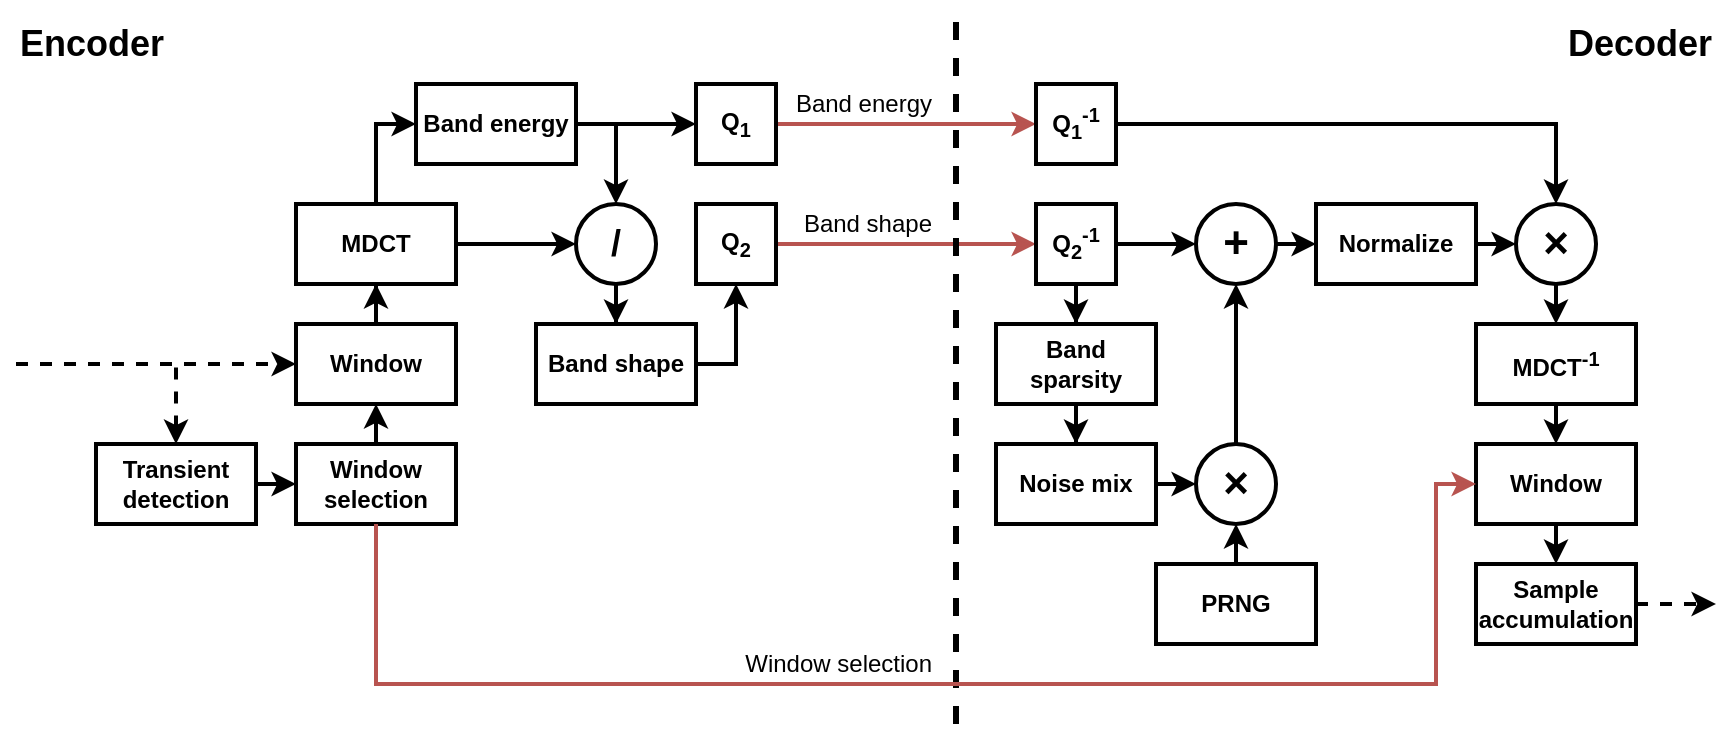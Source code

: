 <mxfile version="14.6.13" type="device"><diagram id="JtIRAwLwRn8V7LDo9LP4" name="Page-1"><mxGraphModel dx="1697" dy="977" grid="1" gridSize="10" guides="1" tooltips="1" connect="1" arrows="1" fold="1" page="1" pageScale="1" pageWidth="1100" pageHeight="850" math="0" shadow="0"><root><mxCell id="0"/><mxCell id="1" parent="0"/><mxCell id="MYtROWLwwf4_IKGEndph-27" value="" style="edgeStyle=orthogonalEdgeStyle;rounded=0;orthogonalLoop=1;jettySize=auto;html=1;fontSize=12;strokeColor=#b85450;strokeWidth=2;fillColor=#f8cecc;" parent="1" source="MYtROWLwwf4_IKGEndph-23" target="MYtROWLwwf4_IKGEndph-26" edge="1"><mxGeometry relative="1" as="geometry"/></mxCell><mxCell id="MYtROWLwwf4_IKGEndph-18" value="" style="endArrow=classic;html=1;fontSize=18;strokeColor=#b85450;strokeWidth=2;exitX=1;exitY=0.5;exitDx=0;exitDy=0;fillColor=#f8cecc;entryX=0;entryY=0.5;entryDx=0;entryDy=0;" parent="1" source="MYtROWLwwf4_IKGEndph-13" target="MYtROWLwwf4_IKGEndph-19" edge="1"><mxGeometry width="50" height="50" relative="1" as="geometry"><mxPoint x="440" y="230" as="sourcePoint"/><mxPoint x="620" y="120" as="targetPoint"/></mxGeometry></mxCell><mxCell id="MYtROWLwwf4_IKGEndph-6" value="" style="edgeStyle=orthogonalEdgeStyle;rounded=0;orthogonalLoop=1;jettySize=auto;html=1;fontStyle=1;strokeWidth=2;" parent="1" source="MYtROWLwwf4_IKGEndph-1" target="MYtROWLwwf4_IKGEndph-5" edge="1"><mxGeometry relative="1" as="geometry"/></mxCell><mxCell id="MYtROWLwwf4_IKGEndph-1" value="Window" style="rounded=0;whiteSpace=wrap;html=1;fontStyle=1;strokeWidth=2;" parent="1" vertex="1"><mxGeometry x="240" y="220" width="80" height="40" as="geometry"/></mxCell><mxCell id="MYtROWLwwf4_IKGEndph-2" value="Encoder" style="text;html=1;strokeColor=none;fillColor=none;align=left;verticalAlign=middle;whiteSpace=wrap;rounded=0;fontStyle=1;fontSize=18;" parent="1" vertex="1"><mxGeometry x="100" y="70" width="80" height="20" as="geometry"/></mxCell><mxCell id="MYtROWLwwf4_IKGEndph-3" value="Decoder" style="text;html=1;strokeColor=none;fillColor=none;align=right;verticalAlign=middle;whiteSpace=wrap;rounded=0;fontStyle=1;fontSize=18;" parent="1" vertex="1"><mxGeometry x="870" y="70" width="80" height="20" as="geometry"/></mxCell><mxCell id="MYtROWLwwf4_IKGEndph-4" value="" style="endArrow=classic;html=1;entryX=0;entryY=0.5;entryDx=0;entryDy=0;dashed=1;fontStyle=1;strokeWidth=2;" parent="1" target="MYtROWLwwf4_IKGEndph-1" edge="1"><mxGeometry width="50" height="50" relative="1" as="geometry"><mxPoint x="100" y="240" as="sourcePoint"/><mxPoint x="-40" y="60" as="targetPoint"/></mxGeometry></mxCell><mxCell id="MYtROWLwwf4_IKGEndph-8" value="" style="edgeStyle=orthogonalEdgeStyle;rounded=0;orthogonalLoop=1;jettySize=auto;html=1;entryX=0;entryY=0.5;entryDx=0;entryDy=0;fontStyle=1;strokeWidth=2;" parent="1" source="MYtROWLwwf4_IKGEndph-5" target="MYtROWLwwf4_IKGEndph-11" edge="1"><mxGeometry relative="1" as="geometry"><mxPoint x="340" y="180" as="targetPoint"/></mxGeometry></mxCell><mxCell id="MYtROWLwwf4_IKGEndph-10" value="" style="edgeStyle=orthogonalEdgeStyle;rounded=0;orthogonalLoop=1;jettySize=auto;html=1;fontStyle=1;strokeWidth=2;" parent="1" source="MYtROWLwwf4_IKGEndph-5" target="MYtROWLwwf4_IKGEndph-9" edge="1"><mxGeometry relative="1" as="geometry"><Array as="points"><mxPoint x="280" y="120"/></Array></mxGeometry></mxCell><mxCell id="MYtROWLwwf4_IKGEndph-5" value="MDCT" style="whiteSpace=wrap;html=1;rounded=0;fontStyle=1;strokeWidth=2;" parent="1" vertex="1"><mxGeometry x="240" y="160" width="80" height="40" as="geometry"/></mxCell><mxCell id="MYtROWLwwf4_IKGEndph-14" value="" style="edgeStyle=orthogonalEdgeStyle;rounded=0;orthogonalLoop=1;jettySize=auto;html=1;strokeColor=#000000;fontStyle=1;strokeWidth=2;" parent="1" source="MYtROWLwwf4_IKGEndph-9" target="MYtROWLwwf4_IKGEndph-13" edge="1"><mxGeometry relative="1" as="geometry"/></mxCell><mxCell id="MYtROWLwwf4_IKGEndph-9" value="Band energy" style="whiteSpace=wrap;html=1;rounded=0;fontStyle=1;strokeWidth=2;" parent="1" vertex="1"><mxGeometry x="300" y="100" width="80" height="40" as="geometry"/></mxCell><mxCell id="MYtROWLwwf4_IKGEndph-16" value="" style="edgeStyle=orthogonalEdgeStyle;rounded=0;orthogonalLoop=1;jettySize=auto;html=1;fontSize=16;strokeColor=#000000;strokeWidth=2;" parent="1" source="MYtROWLwwf4_IKGEndph-11" target="MYtROWLwwf4_IKGEndph-15" edge="1"><mxGeometry relative="1" as="geometry"/></mxCell><mxCell id="MYtROWLwwf4_IKGEndph-11" value="/" style="ellipse;whiteSpace=wrap;html=1;aspect=fixed;align=center;fontStyle=1;strokeWidth=2;fontSize=18;" parent="1" vertex="1"><mxGeometry x="380" y="160" width="40" height="40" as="geometry"/></mxCell><mxCell id="MYtROWLwwf4_IKGEndph-12" value="" style="endArrow=classic;html=1;exitX=1;exitY=0.5;exitDx=0;exitDy=0;entryX=0.5;entryY=0;entryDx=0;entryDy=0;rounded=0;fontStyle=1;strokeWidth=2;" parent="1" source="MYtROWLwwf4_IKGEndph-9" target="MYtROWLwwf4_IKGEndph-11" edge="1"><mxGeometry width="50" height="50" relative="1" as="geometry"><mxPoint x="460" y="260" as="sourcePoint"/><mxPoint x="510" y="210" as="targetPoint"/><Array as="points"><mxPoint x="400" y="120"/></Array></mxGeometry></mxCell><mxCell id="MYtROWLwwf4_IKGEndph-13" value="Q&lt;sub&gt;1&lt;/sub&gt;" style="whiteSpace=wrap;html=1;rounded=0;fontStyle=1;strokeWidth=2;" parent="1" vertex="1"><mxGeometry x="440" y="100" width="40" height="40" as="geometry"/></mxCell><mxCell id="MYtROWLwwf4_IKGEndph-15" value="Band shape" style="whiteSpace=wrap;html=1;fontStyle=1;strokeWidth=2;" parent="1" vertex="1"><mxGeometry x="360" y="220" width="80" height="40" as="geometry"/></mxCell><mxCell id="MYtROWLwwf4_IKGEndph-17" value="" style="endArrow=none;dashed=1;html=1;fontSize=16;strokeColor=#000000;strokeWidth=3;" parent="1" edge="1"><mxGeometry width="50" height="50" relative="1" as="geometry"><mxPoint x="570" y="420" as="sourcePoint"/><mxPoint x="570" y="60" as="targetPoint"/></mxGeometry></mxCell><mxCell id="MYtROWLwwf4_IKGEndph-19" value="Q&lt;sub&gt;1&lt;/sub&gt;&lt;sup&gt;-1&lt;/sup&gt;" style="whiteSpace=wrap;html=1;rounded=0;fontStyle=1;strokeWidth=2;" parent="1" vertex="1"><mxGeometry x="610" y="100" width="40" height="40" as="geometry"/></mxCell><mxCell id="MYtROWLwwf4_IKGEndph-20" value="Band energy" style="text;html=1;strokeColor=none;fillColor=none;align=right;verticalAlign=middle;whiteSpace=wrap;rounded=0;fontSize=12;" parent="1" vertex="1"><mxGeometry x="480" y="100" width="80" height="20" as="geometry"/></mxCell><mxCell id="MYtROWLwwf4_IKGEndph-23" value="Q&lt;sub&gt;2&lt;/sub&gt;" style="whiteSpace=wrap;html=1;fontStyle=1;strokeWidth=2;" parent="1" vertex="1"><mxGeometry x="440" y="160" width="40" height="40" as="geometry"/></mxCell><mxCell id="MYtROWLwwf4_IKGEndph-41" value="" style="edgeStyle=orthogonalEdgeStyle;rounded=0;orthogonalLoop=1;jettySize=auto;html=1;fontSize=18;strokeColor=#000000;strokeWidth=2;" parent="1" source="MYtROWLwwf4_IKGEndph-26" target="MYtROWLwwf4_IKGEndph-40" edge="1"><mxGeometry relative="1" as="geometry"/></mxCell><mxCell id="MYtROWLwwf4_IKGEndph-47" value="" style="edgeStyle=orthogonalEdgeStyle;rounded=0;orthogonalLoop=1;jettySize=auto;html=1;fontSize=18;strokeColor=#000000;strokeWidth=2;entryX=0;entryY=0.5;entryDx=0;entryDy=0;" parent="1" source="MYtROWLwwf4_IKGEndph-26" target="MYtROWLwwf4_IKGEndph-45" edge="1"><mxGeometry relative="1" as="geometry"><mxPoint x="690" y="180" as="targetPoint"/></mxGeometry></mxCell><mxCell id="MYtROWLwwf4_IKGEndph-26" value="&lt;span&gt;Q&lt;/span&gt;&lt;sub&gt;2&lt;/sub&gt;&lt;sup&gt;-1&lt;/sup&gt;" style="whiteSpace=wrap;html=1;fontStyle=1;strokeWidth=2;" parent="1" vertex="1"><mxGeometry x="610" y="160" width="40" height="40" as="geometry"/></mxCell><mxCell id="MYtROWLwwf4_IKGEndph-28" value="Band shape" style="text;html=1;strokeColor=none;fillColor=none;align=right;verticalAlign=middle;whiteSpace=wrap;rounded=0;fontSize=12;" parent="1" vertex="1"><mxGeometry x="480" y="160" width="80" height="20" as="geometry"/></mxCell><mxCell id="MYtROWLwwf4_IKGEndph-30" value="&lt;font style=&quot;font-size: 22px&quot;&gt;×&lt;/font&gt;" style="ellipse;whiteSpace=wrap;html=1;aspect=fixed;align=center;fontStyle=1;strokeWidth=2;fontSize=18;" parent="1" vertex="1"><mxGeometry x="850" y="160" width="40" height="40" as="geometry"/></mxCell><mxCell id="MYtROWLwwf4_IKGEndph-32" value="MDCT&lt;sup&gt;-1&lt;/sup&gt;" style="whiteSpace=wrap;html=1;rounded=0;fontStyle=1;strokeWidth=2;" parent="1" vertex="1"><mxGeometry x="830" y="220" width="80" height="40" as="geometry"/></mxCell><mxCell id="MYtROWLwwf4_IKGEndph-33" value="" style="endArrow=classic;html=1;fontSize=18;strokeColor=#000000;strokeWidth=2;exitX=0.5;exitY=1;exitDx=0;exitDy=0;entryX=0.5;entryY=0;entryDx=0;entryDy=0;" parent="1" source="MYtROWLwwf4_IKGEndph-30" target="MYtROWLwwf4_IKGEndph-32" edge="1"><mxGeometry width="50" height="50" relative="1" as="geometry"><mxPoint x="860" y="340" as="sourcePoint"/><mxPoint x="910" y="290" as="targetPoint"/></mxGeometry></mxCell><mxCell id="MYtROWLwwf4_IKGEndph-34" value="" style="endArrow=classic;html=1;fontSize=18;strokeColor=#000000;strokeWidth=2;exitX=1;exitY=0.5;exitDx=0;exitDy=0;entryX=0.5;entryY=0;entryDx=0;entryDy=0;rounded=0;" parent="1" source="MYtROWLwwf4_IKGEndph-19" target="MYtROWLwwf4_IKGEndph-30" edge="1"><mxGeometry width="50" height="50" relative="1" as="geometry"><mxPoint x="700" y="320" as="sourcePoint"/><mxPoint x="750" y="270" as="targetPoint"/><Array as="points"><mxPoint x="870" y="120"/></Array></mxGeometry></mxCell><mxCell id="MYtROWLwwf4_IKGEndph-35" value="Window" style="rounded=0;whiteSpace=wrap;html=1;fontStyle=1;strokeWidth=2;" parent="1" vertex="1"><mxGeometry x="830" y="280" width="80" height="40" as="geometry"/></mxCell><mxCell id="MYtROWLwwf4_IKGEndph-36" value="" style="endArrow=classic;html=1;fontSize=18;strokeColor=#000000;strokeWidth=2;exitX=0.5;exitY=1;exitDx=0;exitDy=0;entryX=0.5;entryY=0;entryDx=0;entryDy=0;" parent="1" source="MYtROWLwwf4_IKGEndph-32" target="MYtROWLwwf4_IKGEndph-35" edge="1"><mxGeometry width="50" height="50" relative="1" as="geometry"><mxPoint x="970" y="240" as="sourcePoint"/><mxPoint x="1020" y="190" as="targetPoint"/></mxGeometry></mxCell><mxCell id="MYtROWLwwf4_IKGEndph-37" value="Sample accumulation" style="rounded=0;whiteSpace=wrap;html=1;fontStyle=1;strokeWidth=2;" parent="1" vertex="1"><mxGeometry x="830" y="340" width="80" height="40" as="geometry"/></mxCell><mxCell id="MYtROWLwwf4_IKGEndph-38" value="" style="endArrow=classic;html=1;fontSize=18;strokeColor=#000000;strokeWidth=2;entryX=0.5;entryY=0;entryDx=0;entryDy=0;exitX=0.5;exitY=1;exitDx=0;exitDy=0;" parent="1" source="MYtROWLwwf4_IKGEndph-35" target="MYtROWLwwf4_IKGEndph-37" edge="1"><mxGeometry width="50" height="50" relative="1" as="geometry"><mxPoint x="910" y="300" as="sourcePoint"/><mxPoint x="1030" y="330" as="targetPoint"/></mxGeometry></mxCell><mxCell id="MYtROWLwwf4_IKGEndph-39" value="" style="endArrow=classic;html=1;fontSize=18;strokeColor=#000000;strokeWidth=2;exitX=1;exitY=0.5;exitDx=0;exitDy=0;dashed=1;" parent="1" source="MYtROWLwwf4_IKGEndph-37" edge="1"><mxGeometry width="50" height="50" relative="1" as="geometry"><mxPoint x="1410" y="170" as="sourcePoint"/><mxPoint x="950" y="360" as="targetPoint"/></mxGeometry></mxCell><mxCell id="MYtROWLwwf4_IKGEndph-43" value="" style="edgeStyle=orthogonalEdgeStyle;rounded=0;orthogonalLoop=1;jettySize=auto;html=1;fontSize=18;strokeColor=#000000;strokeWidth=2;" parent="1" source="MYtROWLwwf4_IKGEndph-40" target="MYtROWLwwf4_IKGEndph-42" edge="1"><mxGeometry relative="1" as="geometry"/></mxCell><mxCell id="MYtROWLwwf4_IKGEndph-40" value="Band sparsity" style="whiteSpace=wrap;html=1;fontStyle=1;strokeWidth=2;" parent="1" vertex="1"><mxGeometry x="590" y="220" width="80" height="40" as="geometry"/></mxCell><mxCell id="MYtROWLwwf4_IKGEndph-42" value="Noise mix" style="whiteSpace=wrap;html=1;fontStyle=1;strokeWidth=2;" parent="1" vertex="1"><mxGeometry x="590" y="280" width="80" height="40" as="geometry"/></mxCell><mxCell id="MYtROWLwwf4_IKGEndph-45" value="&lt;font style=&quot;font-size: 22px&quot;&gt;+&lt;/font&gt;" style="ellipse;whiteSpace=wrap;html=1;aspect=fixed;align=center;fontStyle=1;strokeWidth=2;fontSize=18;" parent="1" vertex="1"><mxGeometry x="690" y="160" width="40" height="40" as="geometry"/></mxCell><mxCell id="MYtROWLwwf4_IKGEndph-48" value="PRNG" style="whiteSpace=wrap;html=1;fontStyle=1;strokeWidth=2;" parent="1" vertex="1"><mxGeometry x="670" y="340" width="80" height="40" as="geometry"/></mxCell><mxCell id="MYtROWLwwf4_IKGEndph-49" value="&lt;font style=&quot;font-size: 22px&quot;&gt;×&lt;/font&gt;" style="ellipse;whiteSpace=wrap;html=1;aspect=fixed;align=center;fontStyle=1;strokeWidth=2;fontSize=18;" parent="1" vertex="1"><mxGeometry x="690" y="280" width="40" height="40" as="geometry"/></mxCell><mxCell id="MYtROWLwwf4_IKGEndph-50" value="" style="endArrow=classic;html=1;fontSize=18;strokeColor=#000000;strokeWidth=2;exitX=1;exitY=0.5;exitDx=0;exitDy=0;entryX=0;entryY=0.5;entryDx=0;entryDy=0;" parent="1" source="MYtROWLwwf4_IKGEndph-42" target="MYtROWLwwf4_IKGEndph-49" edge="1"><mxGeometry width="50" height="50" relative="1" as="geometry"><mxPoint x="880" y="330" as="sourcePoint"/><mxPoint x="930" y="280" as="targetPoint"/></mxGeometry></mxCell><mxCell id="MYtROWLwwf4_IKGEndph-51" value="" style="endArrow=classic;html=1;fontSize=18;strokeColor=#000000;strokeWidth=2;exitX=0.5;exitY=0;exitDx=0;exitDy=0;" parent="1" source="MYtROWLwwf4_IKGEndph-48" edge="1"><mxGeometry width="50" height="50" relative="1" as="geometry"><mxPoint x="850" y="320" as="sourcePoint"/><mxPoint x="710" y="320" as="targetPoint"/></mxGeometry></mxCell><mxCell id="MYtROWLwwf4_IKGEndph-52" value="" style="endArrow=classic;html=1;fontSize=18;strokeColor=#000000;strokeWidth=2;exitX=0.5;exitY=0;exitDx=0;exitDy=0;entryX=0.5;entryY=1;entryDx=0;entryDy=0;" parent="1" source="MYtROWLwwf4_IKGEndph-49" target="MYtROWLwwf4_IKGEndph-45" edge="1"><mxGeometry width="50" height="50" relative="1" as="geometry"><mxPoint x="860" y="240" as="sourcePoint"/><mxPoint x="910" y="190" as="targetPoint"/></mxGeometry></mxCell><mxCell id="MYtROWLwwf4_IKGEndph-54" value="Normalize" style="whiteSpace=wrap;html=1;fontStyle=1;strokeWidth=2;" parent="1" vertex="1"><mxGeometry x="750" y="160" width="80" height="40" as="geometry"/></mxCell><mxCell id="MYtROWLwwf4_IKGEndph-55" value="" style="endArrow=classic;html=1;fontSize=18;strokeColor=#000000;strokeWidth=2;exitX=1;exitY=0.5;exitDx=0;exitDy=0;" parent="1" source="MYtROWLwwf4_IKGEndph-45" target="MYtROWLwwf4_IKGEndph-54" edge="1"><mxGeometry width="50" height="50" relative="1" as="geometry"><mxPoint x="790" y="280" as="sourcePoint"/><mxPoint x="840" y="230" as="targetPoint"/></mxGeometry></mxCell><mxCell id="MYtROWLwwf4_IKGEndph-58" value="" style="endArrow=classic;html=1;fontSize=18;strokeColor=#000000;strokeWidth=2;exitX=1;exitY=0.5;exitDx=0;exitDy=0;entryX=0;entryY=0.5;entryDx=0;entryDy=0;" parent="1" source="MYtROWLwwf4_IKGEndph-54" target="MYtROWLwwf4_IKGEndph-30" edge="1"><mxGeometry width="50" height="50" relative="1" as="geometry"><mxPoint x="900" y="290" as="sourcePoint"/><mxPoint x="950" y="240" as="targetPoint"/></mxGeometry></mxCell><mxCell id="MYtROWLwwf4_IKGEndph-59" value="" style="endArrow=classic;html=1;fontSize=18;strokeColor=#000000;strokeWidth=2;exitX=1;exitY=0.5;exitDx=0;exitDy=0;entryX=0.5;entryY=1;entryDx=0;entryDy=0;rounded=0;" parent="1" source="MYtROWLwwf4_IKGEndph-15" target="MYtROWLwwf4_IKGEndph-23" edge="1"><mxGeometry width="50" height="50" relative="1" as="geometry"><mxPoint x="500" y="260" as="sourcePoint"/><mxPoint x="550" y="210" as="targetPoint"/><Array as="points"><mxPoint x="460" y="240"/></Array></mxGeometry></mxCell><mxCell id="wRjfLqGr4Qo302WywsZS-1" value="Transient detection" style="rounded=0;whiteSpace=wrap;html=1;fontStyle=1;strokeWidth=2;" vertex="1" parent="1"><mxGeometry x="140" y="280" width="80" height="40" as="geometry"/></mxCell><mxCell id="wRjfLqGr4Qo302WywsZS-2" value="Window selection" style="rounded=0;whiteSpace=wrap;html=1;fontStyle=1;strokeWidth=2;" vertex="1" parent="1"><mxGeometry x="240" y="280" width="80" height="40" as="geometry"/></mxCell><mxCell id="wRjfLqGr4Qo302WywsZS-3" value="" style="endArrow=classic;html=1;exitX=0.5;exitY=0;exitDx=0;exitDy=0;strokeWidth=2;entryX=0.5;entryY=1;entryDx=0;entryDy=0;" edge="1" parent="1" source="wRjfLqGr4Qo302WywsZS-2" target="MYtROWLwwf4_IKGEndph-1"><mxGeometry width="50" height="50" relative="1" as="geometry"><mxPoint x="300" y="340" as="sourcePoint"/><mxPoint x="180" y="160" as="targetPoint"/></mxGeometry></mxCell><mxCell id="wRjfLqGr4Qo302WywsZS-4" value="" style="endArrow=none;dashed=1;html=1;strokeWidth=2;startArrow=classic;startFill=1;exitX=0.5;exitY=0;exitDx=0;exitDy=0;" edge="1" parent="1" source="wRjfLqGr4Qo302WywsZS-1"><mxGeometry width="50" height="50" relative="1" as="geometry"><mxPoint x="80" y="140" as="sourcePoint"/><mxPoint x="180" y="240" as="targetPoint"/></mxGeometry></mxCell><mxCell id="wRjfLqGr4Qo302WywsZS-5" value="" style="endArrow=classic;html=1;strokeWidth=2;exitX=1;exitY=0.5;exitDx=0;exitDy=0;entryX=0;entryY=0.5;entryDx=0;entryDy=0;" edge="1" parent="1" source="wRjfLqGr4Qo302WywsZS-1" target="wRjfLqGr4Qo302WywsZS-2"><mxGeometry width="50" height="50" relative="1" as="geometry"><mxPoint x="260" y="330" as="sourcePoint"/><mxPoint x="310" y="280" as="targetPoint"/></mxGeometry></mxCell><mxCell id="wRjfLqGr4Qo302WywsZS-6" value="" style="endArrow=classic;html=1;strokeWidth=2;entryX=0;entryY=0.5;entryDx=0;entryDy=0;rounded=0;fillColor=#f8cecc;strokeColor=#b85450;exitX=0.5;exitY=1;exitDx=0;exitDy=0;" edge="1" parent="1" source="wRjfLqGr4Qo302WywsZS-2" target="MYtROWLwwf4_IKGEndph-35"><mxGeometry width="50" height="50" relative="1" as="geometry"><mxPoint x="180" y="100" as="sourcePoint"/><mxPoint x="610" y="60" as="targetPoint"/><Array as="points"><mxPoint x="280" y="400"/><mxPoint x="810" y="400"/><mxPoint x="810" y="300"/></Array></mxGeometry></mxCell><mxCell id="wRjfLqGr4Qo302WywsZS-7" value="Window selection" style="text;html=1;strokeColor=none;fillColor=none;align=right;verticalAlign=middle;whiteSpace=wrap;rounded=0;fontSize=12;" vertex="1" parent="1"><mxGeometry x="460" y="380" width="100" height="20" as="geometry"/></mxCell></root></mxGraphModel></diagram></mxfile>